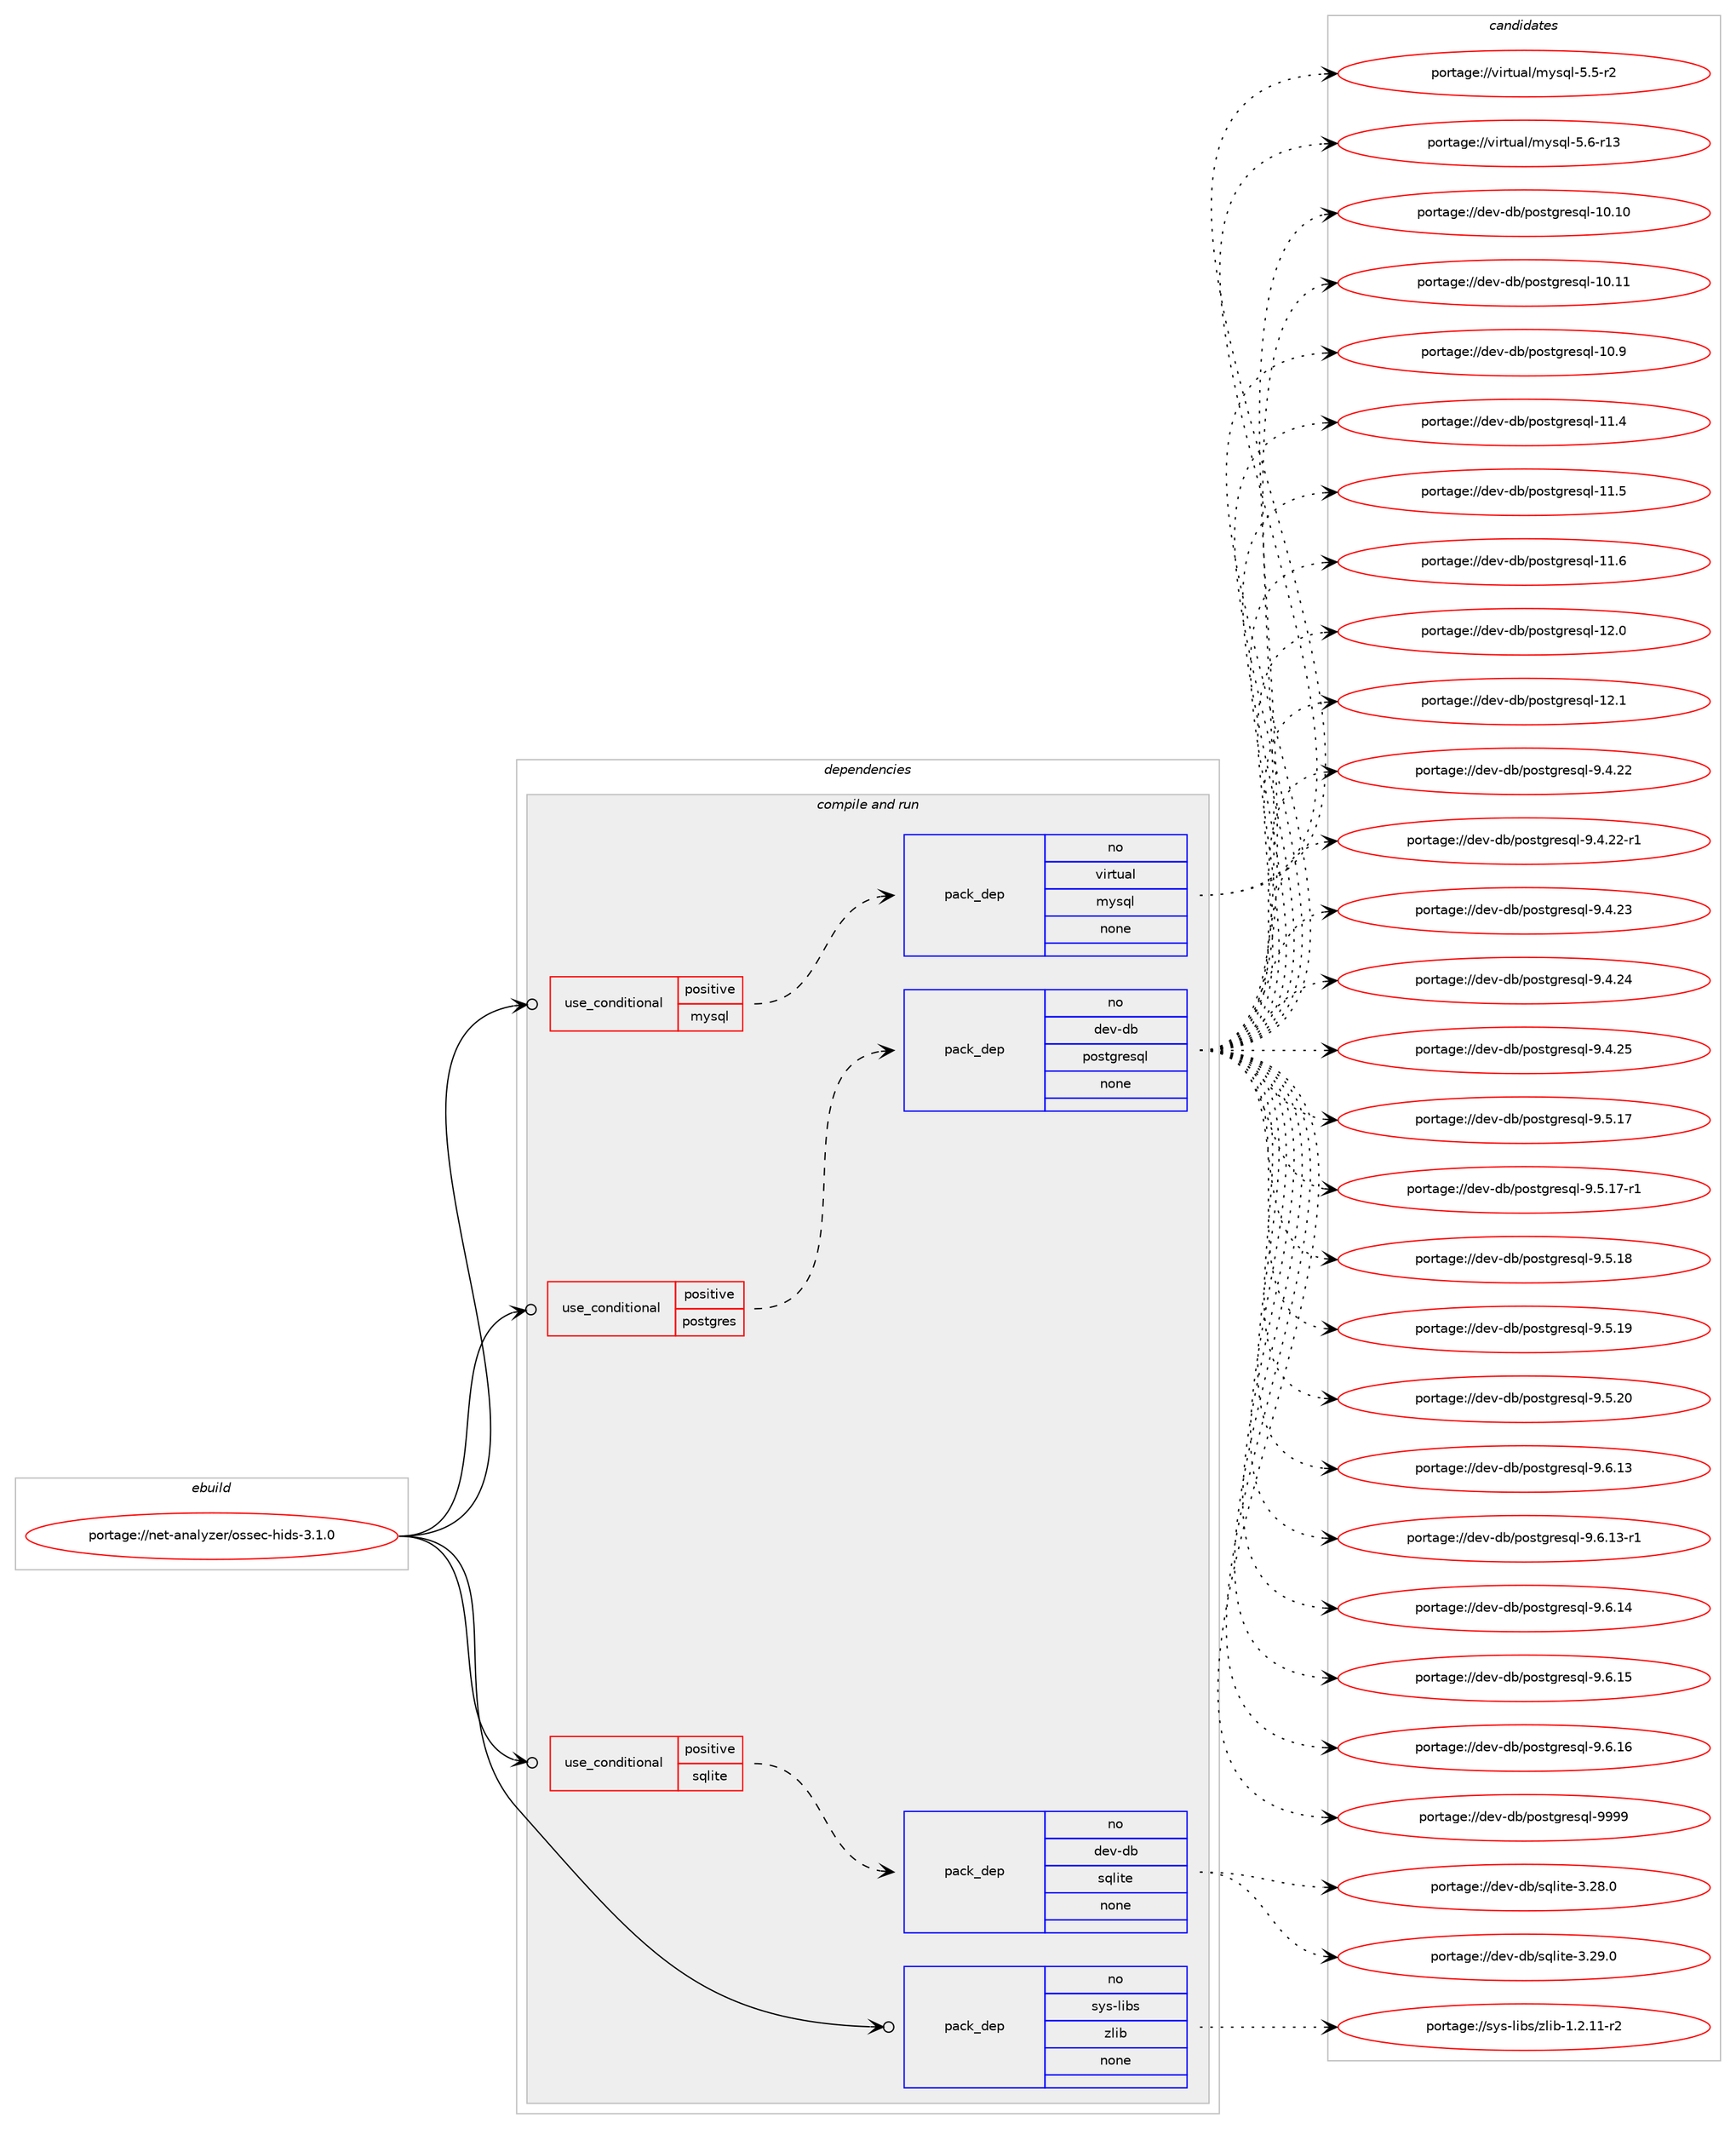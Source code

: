 digraph prolog {

# *************
# Graph options
# *************

newrank=true;
concentrate=true;
compound=true;
graph [rankdir=LR,fontname=Helvetica,fontsize=10,ranksep=1.5];#, ranksep=2.5, nodesep=0.2];
edge  [arrowhead=vee];
node  [fontname=Helvetica,fontsize=10];

# **********
# The ebuild
# **********

subgraph cluster_leftcol {
color=gray;
rank=same;
label=<<i>ebuild</i>>;
id [label="portage://net-analyzer/ossec-hids-3.1.0", color=red, width=4, href="../net-analyzer/ossec-hids-3.1.0.svg"];
}

# ****************
# The dependencies
# ****************

subgraph cluster_midcol {
color=gray;
label=<<i>dependencies</i>>;
subgraph cluster_compile {
fillcolor="#eeeeee";
style=filled;
label=<<i>compile</i>>;
}
subgraph cluster_compileandrun {
fillcolor="#eeeeee";
style=filled;
label=<<i>compile and run</i>>;
subgraph cond86749 {
dependency348029 [label=<<TABLE BORDER="0" CELLBORDER="1" CELLSPACING="0" CELLPADDING="4"><TR><TD ROWSPAN="3" CELLPADDING="10">use_conditional</TD></TR><TR><TD>positive</TD></TR><TR><TD>mysql</TD></TR></TABLE>>, shape=none, color=red];
subgraph pack255552 {
dependency348030 [label=<<TABLE BORDER="0" CELLBORDER="1" CELLSPACING="0" CELLPADDING="4" WIDTH="220"><TR><TD ROWSPAN="6" CELLPADDING="30">pack_dep</TD></TR><TR><TD WIDTH="110">no</TD></TR><TR><TD>virtual</TD></TR><TR><TD>mysql</TD></TR><TR><TD>none</TD></TR><TR><TD></TD></TR></TABLE>>, shape=none, color=blue];
}
dependency348029:e -> dependency348030:w [weight=20,style="dashed",arrowhead="vee"];
}
id:e -> dependency348029:w [weight=20,style="solid",arrowhead="odotvee"];
subgraph cond86750 {
dependency348031 [label=<<TABLE BORDER="0" CELLBORDER="1" CELLSPACING="0" CELLPADDING="4"><TR><TD ROWSPAN="3" CELLPADDING="10">use_conditional</TD></TR><TR><TD>positive</TD></TR><TR><TD>postgres</TD></TR></TABLE>>, shape=none, color=red];
subgraph pack255553 {
dependency348032 [label=<<TABLE BORDER="0" CELLBORDER="1" CELLSPACING="0" CELLPADDING="4" WIDTH="220"><TR><TD ROWSPAN="6" CELLPADDING="30">pack_dep</TD></TR><TR><TD WIDTH="110">no</TD></TR><TR><TD>dev-db</TD></TR><TR><TD>postgresql</TD></TR><TR><TD>none</TD></TR><TR><TD></TD></TR></TABLE>>, shape=none, color=blue];
}
dependency348031:e -> dependency348032:w [weight=20,style="dashed",arrowhead="vee"];
}
id:e -> dependency348031:w [weight=20,style="solid",arrowhead="odotvee"];
subgraph cond86751 {
dependency348033 [label=<<TABLE BORDER="0" CELLBORDER="1" CELLSPACING="0" CELLPADDING="4"><TR><TD ROWSPAN="3" CELLPADDING="10">use_conditional</TD></TR><TR><TD>positive</TD></TR><TR><TD>sqlite</TD></TR></TABLE>>, shape=none, color=red];
subgraph pack255554 {
dependency348034 [label=<<TABLE BORDER="0" CELLBORDER="1" CELLSPACING="0" CELLPADDING="4" WIDTH="220"><TR><TD ROWSPAN="6" CELLPADDING="30">pack_dep</TD></TR><TR><TD WIDTH="110">no</TD></TR><TR><TD>dev-db</TD></TR><TR><TD>sqlite</TD></TR><TR><TD>none</TD></TR><TR><TD></TD></TR></TABLE>>, shape=none, color=blue];
}
dependency348033:e -> dependency348034:w [weight=20,style="dashed",arrowhead="vee"];
}
id:e -> dependency348033:w [weight=20,style="solid",arrowhead="odotvee"];
subgraph pack255555 {
dependency348035 [label=<<TABLE BORDER="0" CELLBORDER="1" CELLSPACING="0" CELLPADDING="4" WIDTH="220"><TR><TD ROWSPAN="6" CELLPADDING="30">pack_dep</TD></TR><TR><TD WIDTH="110">no</TD></TR><TR><TD>sys-libs</TD></TR><TR><TD>zlib</TD></TR><TR><TD>none</TD></TR><TR><TD></TD></TR></TABLE>>, shape=none, color=blue];
}
id:e -> dependency348035:w [weight=20,style="solid",arrowhead="odotvee"];
}
subgraph cluster_run {
fillcolor="#eeeeee";
style=filled;
label=<<i>run</i>>;
}
}

# **************
# The candidates
# **************

subgraph cluster_choices {
rank=same;
color=gray;
label=<<i>candidates</i>>;

subgraph choice255552 {
color=black;
nodesep=1;
choiceportage1181051141161179710847109121115113108455346534511450 [label="portage://virtual/mysql-5.5-r2", color=red, width=4,href="../virtual/mysql-5.5-r2.svg"];
choiceportage118105114116117971084710912111511310845534654451144951 [label="portage://virtual/mysql-5.6-r13", color=red, width=4,href="../virtual/mysql-5.6-r13.svg"];
dependency348030:e -> choiceportage1181051141161179710847109121115113108455346534511450:w [style=dotted,weight="100"];
dependency348030:e -> choiceportage118105114116117971084710912111511310845534654451144951:w [style=dotted,weight="100"];
}
subgraph choice255553 {
color=black;
nodesep=1;
choiceportage100101118451009847112111115116103114101115113108454948464948 [label="portage://dev-db/postgresql-10.10", color=red, width=4,href="../dev-db/postgresql-10.10.svg"];
choiceportage100101118451009847112111115116103114101115113108454948464949 [label="portage://dev-db/postgresql-10.11", color=red, width=4,href="../dev-db/postgresql-10.11.svg"];
choiceportage1001011184510098471121111151161031141011151131084549484657 [label="portage://dev-db/postgresql-10.9", color=red, width=4,href="../dev-db/postgresql-10.9.svg"];
choiceportage1001011184510098471121111151161031141011151131084549494652 [label="portage://dev-db/postgresql-11.4", color=red, width=4,href="../dev-db/postgresql-11.4.svg"];
choiceportage1001011184510098471121111151161031141011151131084549494653 [label="portage://dev-db/postgresql-11.5", color=red, width=4,href="../dev-db/postgresql-11.5.svg"];
choiceportage1001011184510098471121111151161031141011151131084549494654 [label="portage://dev-db/postgresql-11.6", color=red, width=4,href="../dev-db/postgresql-11.6.svg"];
choiceportage1001011184510098471121111151161031141011151131084549504648 [label="portage://dev-db/postgresql-12.0", color=red, width=4,href="../dev-db/postgresql-12.0.svg"];
choiceportage1001011184510098471121111151161031141011151131084549504649 [label="portage://dev-db/postgresql-12.1", color=red, width=4,href="../dev-db/postgresql-12.1.svg"];
choiceportage10010111845100984711211111511610311410111511310845574652465050 [label="portage://dev-db/postgresql-9.4.22", color=red, width=4,href="../dev-db/postgresql-9.4.22.svg"];
choiceportage100101118451009847112111115116103114101115113108455746524650504511449 [label="portage://dev-db/postgresql-9.4.22-r1", color=red, width=4,href="../dev-db/postgresql-9.4.22-r1.svg"];
choiceportage10010111845100984711211111511610311410111511310845574652465051 [label="portage://dev-db/postgresql-9.4.23", color=red, width=4,href="../dev-db/postgresql-9.4.23.svg"];
choiceportage10010111845100984711211111511610311410111511310845574652465052 [label="portage://dev-db/postgresql-9.4.24", color=red, width=4,href="../dev-db/postgresql-9.4.24.svg"];
choiceportage10010111845100984711211111511610311410111511310845574652465053 [label="portage://dev-db/postgresql-9.4.25", color=red, width=4,href="../dev-db/postgresql-9.4.25.svg"];
choiceportage10010111845100984711211111511610311410111511310845574653464955 [label="portage://dev-db/postgresql-9.5.17", color=red, width=4,href="../dev-db/postgresql-9.5.17.svg"];
choiceportage100101118451009847112111115116103114101115113108455746534649554511449 [label="portage://dev-db/postgresql-9.5.17-r1", color=red, width=4,href="../dev-db/postgresql-9.5.17-r1.svg"];
choiceportage10010111845100984711211111511610311410111511310845574653464956 [label="portage://dev-db/postgresql-9.5.18", color=red, width=4,href="../dev-db/postgresql-9.5.18.svg"];
choiceportage10010111845100984711211111511610311410111511310845574653464957 [label="portage://dev-db/postgresql-9.5.19", color=red, width=4,href="../dev-db/postgresql-9.5.19.svg"];
choiceportage10010111845100984711211111511610311410111511310845574653465048 [label="portage://dev-db/postgresql-9.5.20", color=red, width=4,href="../dev-db/postgresql-9.5.20.svg"];
choiceportage10010111845100984711211111511610311410111511310845574654464951 [label="portage://dev-db/postgresql-9.6.13", color=red, width=4,href="../dev-db/postgresql-9.6.13.svg"];
choiceportage100101118451009847112111115116103114101115113108455746544649514511449 [label="portage://dev-db/postgresql-9.6.13-r1", color=red, width=4,href="../dev-db/postgresql-9.6.13-r1.svg"];
choiceportage10010111845100984711211111511610311410111511310845574654464952 [label="portage://dev-db/postgresql-9.6.14", color=red, width=4,href="../dev-db/postgresql-9.6.14.svg"];
choiceportage10010111845100984711211111511610311410111511310845574654464953 [label="portage://dev-db/postgresql-9.6.15", color=red, width=4,href="../dev-db/postgresql-9.6.15.svg"];
choiceportage10010111845100984711211111511610311410111511310845574654464954 [label="portage://dev-db/postgresql-9.6.16", color=red, width=4,href="../dev-db/postgresql-9.6.16.svg"];
choiceportage1001011184510098471121111151161031141011151131084557575757 [label="portage://dev-db/postgresql-9999", color=red, width=4,href="../dev-db/postgresql-9999.svg"];
dependency348032:e -> choiceportage100101118451009847112111115116103114101115113108454948464948:w [style=dotted,weight="100"];
dependency348032:e -> choiceportage100101118451009847112111115116103114101115113108454948464949:w [style=dotted,weight="100"];
dependency348032:e -> choiceportage1001011184510098471121111151161031141011151131084549484657:w [style=dotted,weight="100"];
dependency348032:e -> choiceportage1001011184510098471121111151161031141011151131084549494652:w [style=dotted,weight="100"];
dependency348032:e -> choiceportage1001011184510098471121111151161031141011151131084549494653:w [style=dotted,weight="100"];
dependency348032:e -> choiceportage1001011184510098471121111151161031141011151131084549494654:w [style=dotted,weight="100"];
dependency348032:e -> choiceportage1001011184510098471121111151161031141011151131084549504648:w [style=dotted,weight="100"];
dependency348032:e -> choiceportage1001011184510098471121111151161031141011151131084549504649:w [style=dotted,weight="100"];
dependency348032:e -> choiceportage10010111845100984711211111511610311410111511310845574652465050:w [style=dotted,weight="100"];
dependency348032:e -> choiceportage100101118451009847112111115116103114101115113108455746524650504511449:w [style=dotted,weight="100"];
dependency348032:e -> choiceportage10010111845100984711211111511610311410111511310845574652465051:w [style=dotted,weight="100"];
dependency348032:e -> choiceportage10010111845100984711211111511610311410111511310845574652465052:w [style=dotted,weight="100"];
dependency348032:e -> choiceportage10010111845100984711211111511610311410111511310845574652465053:w [style=dotted,weight="100"];
dependency348032:e -> choiceportage10010111845100984711211111511610311410111511310845574653464955:w [style=dotted,weight="100"];
dependency348032:e -> choiceportage100101118451009847112111115116103114101115113108455746534649554511449:w [style=dotted,weight="100"];
dependency348032:e -> choiceportage10010111845100984711211111511610311410111511310845574653464956:w [style=dotted,weight="100"];
dependency348032:e -> choiceportage10010111845100984711211111511610311410111511310845574653464957:w [style=dotted,weight="100"];
dependency348032:e -> choiceportage10010111845100984711211111511610311410111511310845574653465048:w [style=dotted,weight="100"];
dependency348032:e -> choiceportage10010111845100984711211111511610311410111511310845574654464951:w [style=dotted,weight="100"];
dependency348032:e -> choiceportage100101118451009847112111115116103114101115113108455746544649514511449:w [style=dotted,weight="100"];
dependency348032:e -> choiceportage10010111845100984711211111511610311410111511310845574654464952:w [style=dotted,weight="100"];
dependency348032:e -> choiceportage10010111845100984711211111511610311410111511310845574654464953:w [style=dotted,weight="100"];
dependency348032:e -> choiceportage10010111845100984711211111511610311410111511310845574654464954:w [style=dotted,weight="100"];
dependency348032:e -> choiceportage1001011184510098471121111151161031141011151131084557575757:w [style=dotted,weight="100"];
}
subgraph choice255554 {
color=black;
nodesep=1;
choiceportage10010111845100984711511310810511610145514650564648 [label="portage://dev-db/sqlite-3.28.0", color=red, width=4,href="../dev-db/sqlite-3.28.0.svg"];
choiceportage10010111845100984711511310810511610145514650574648 [label="portage://dev-db/sqlite-3.29.0", color=red, width=4,href="../dev-db/sqlite-3.29.0.svg"];
dependency348034:e -> choiceportage10010111845100984711511310810511610145514650564648:w [style=dotted,weight="100"];
dependency348034:e -> choiceportage10010111845100984711511310810511610145514650574648:w [style=dotted,weight="100"];
}
subgraph choice255555 {
color=black;
nodesep=1;
choiceportage11512111545108105981154712210810598454946504649494511450 [label="portage://sys-libs/zlib-1.2.11-r2", color=red, width=4,href="../sys-libs/zlib-1.2.11-r2.svg"];
dependency348035:e -> choiceportage11512111545108105981154712210810598454946504649494511450:w [style=dotted,weight="100"];
}
}

}
